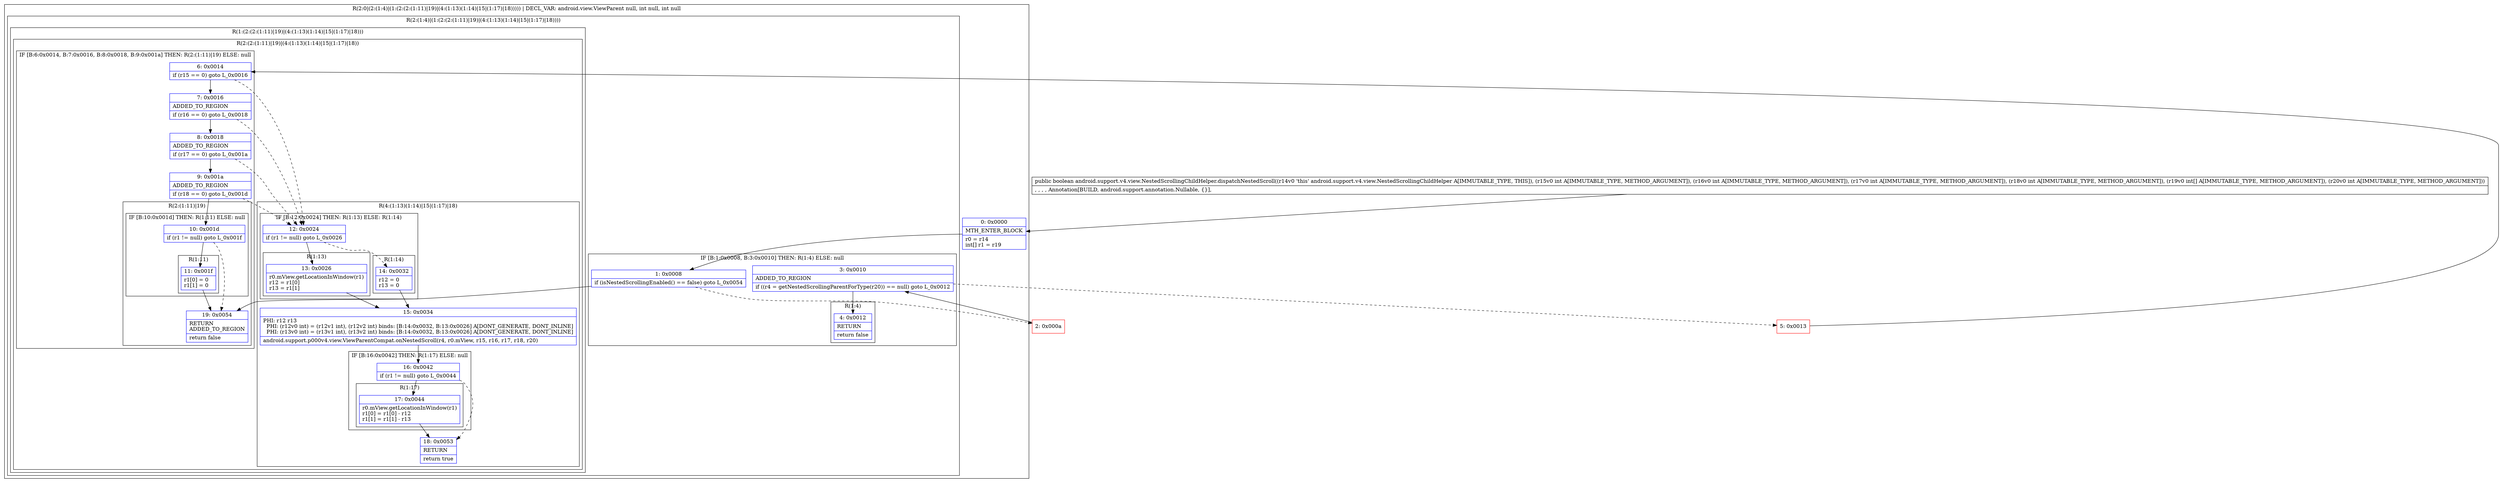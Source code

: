 digraph "CFG forandroid.support.v4.view.NestedScrollingChildHelper.dispatchNestedScroll(IIII[II)Z" {
subgraph cluster_Region_790441530 {
label = "R(2:0|(2:(1:4)|(1:(2:(2:(1:11)|19)|(4:(1:13)(1:14)|15|(1:17)|18))))) | DECL_VAR: android.view.ViewParent null, int null, int null\l";
node [shape=record,color=blue];
Node_0 [shape=record,label="{0\:\ 0x0000|MTH_ENTER_BLOCK\l|r0 = r14\lint[] r1 = r19\l}"];
subgraph cluster_Region_1801135475 {
label = "R(2:(1:4)|(1:(2:(2:(1:11)|19)|(4:(1:13)(1:14)|15|(1:17)|18))))";
node [shape=record,color=blue];
subgraph cluster_IfRegion_1743224501 {
label = "IF [B:1:0x0008, B:3:0x0010] THEN: R(1:4) ELSE: null";
node [shape=record,color=blue];
Node_1 [shape=record,label="{1\:\ 0x0008|if (isNestedScrollingEnabled() == false) goto L_0x0054\l}"];
Node_3 [shape=record,label="{3\:\ 0x0010|ADDED_TO_REGION\l|if ((r4 = getNestedScrollingParentForType(r20)) == null) goto L_0x0012\l}"];
subgraph cluster_Region_613029969 {
label = "R(1:4)";
node [shape=record,color=blue];
Node_4 [shape=record,label="{4\:\ 0x0012|RETURN\l|return false\l}"];
}
}
subgraph cluster_Region_952944223 {
label = "R(1:(2:(2:(1:11)|19)|(4:(1:13)(1:14)|15|(1:17)|18)))";
node [shape=record,color=blue];
subgraph cluster_Region_168696968 {
label = "R(2:(2:(1:11)|19)|(4:(1:13)(1:14)|15|(1:17)|18))";
node [shape=record,color=blue];
subgraph cluster_IfRegion_1447090602 {
label = "IF [B:6:0x0014, B:7:0x0016, B:8:0x0018, B:9:0x001a] THEN: R(2:(1:11)|19) ELSE: null";
node [shape=record,color=blue];
Node_6 [shape=record,label="{6\:\ 0x0014|if (r15 == 0) goto L_0x0016\l}"];
Node_7 [shape=record,label="{7\:\ 0x0016|ADDED_TO_REGION\l|if (r16 == 0) goto L_0x0018\l}"];
Node_8 [shape=record,label="{8\:\ 0x0018|ADDED_TO_REGION\l|if (r17 == 0) goto L_0x001a\l}"];
Node_9 [shape=record,label="{9\:\ 0x001a|ADDED_TO_REGION\l|if (r18 == 0) goto L_0x001d\l}"];
subgraph cluster_Region_586943395 {
label = "R(2:(1:11)|19)";
node [shape=record,color=blue];
subgraph cluster_IfRegion_1781114587 {
label = "IF [B:10:0x001d] THEN: R(1:11) ELSE: null";
node [shape=record,color=blue];
Node_10 [shape=record,label="{10\:\ 0x001d|if (r1 != null) goto L_0x001f\l}"];
subgraph cluster_Region_1980506130 {
label = "R(1:11)";
node [shape=record,color=blue];
Node_11 [shape=record,label="{11\:\ 0x001f|r1[0] = 0\lr1[1] = 0\l}"];
}
}
Node_19 [shape=record,label="{19\:\ 0x0054|RETURN\lADDED_TO_REGION\l|return false\l}"];
}
}
subgraph cluster_Region_2094849949 {
label = "R(4:(1:13)(1:14)|15|(1:17)|18)";
node [shape=record,color=blue];
subgraph cluster_IfRegion_757650361 {
label = "IF [B:12:0x0024] THEN: R(1:13) ELSE: R(1:14)";
node [shape=record,color=blue];
Node_12 [shape=record,label="{12\:\ 0x0024|if (r1 != null) goto L_0x0026\l}"];
subgraph cluster_Region_1795310808 {
label = "R(1:13)";
node [shape=record,color=blue];
Node_13 [shape=record,label="{13\:\ 0x0026|r0.mView.getLocationInWindow(r1)\lr12 = r1[0]\lr13 = r1[1]\l}"];
}
subgraph cluster_Region_822032638 {
label = "R(1:14)";
node [shape=record,color=blue];
Node_14 [shape=record,label="{14\:\ 0x0032|r12 = 0\lr13 = 0\l}"];
}
}
Node_15 [shape=record,label="{15\:\ 0x0034|PHI: r12 r13 \l  PHI: (r12v0 int) = (r12v1 int), (r12v2 int) binds: [B:14:0x0032, B:13:0x0026] A[DONT_GENERATE, DONT_INLINE]\l  PHI: (r13v0 int) = (r13v1 int), (r13v2 int) binds: [B:14:0x0032, B:13:0x0026] A[DONT_GENERATE, DONT_INLINE]\l|android.support.p000v4.view.ViewParentCompat.onNestedScroll(r4, r0.mView, r15, r16, r17, r18, r20)\l}"];
subgraph cluster_IfRegion_1278879773 {
label = "IF [B:16:0x0042] THEN: R(1:17) ELSE: null";
node [shape=record,color=blue];
Node_16 [shape=record,label="{16\:\ 0x0042|if (r1 != null) goto L_0x0044\l}"];
subgraph cluster_Region_1528929592 {
label = "R(1:17)";
node [shape=record,color=blue];
Node_17 [shape=record,label="{17\:\ 0x0044|r0.mView.getLocationInWindow(r1)\lr1[0] = r1[0] \- r12\lr1[1] = r1[1] \- r13\l}"];
}
}
Node_18 [shape=record,label="{18\:\ 0x0053|RETURN\l|return true\l}"];
}
}
}
}
}
Node_2 [shape=record,color=red,label="{2\:\ 0x000a}"];
Node_5 [shape=record,color=red,label="{5\:\ 0x0013}"];
MethodNode[shape=record,label="{public boolean android.support.v4.view.NestedScrollingChildHelper.dispatchNestedScroll((r14v0 'this' android.support.v4.view.NestedScrollingChildHelper A[IMMUTABLE_TYPE, THIS]), (r15v0 int A[IMMUTABLE_TYPE, METHOD_ARGUMENT]), (r16v0 int A[IMMUTABLE_TYPE, METHOD_ARGUMENT]), (r17v0 int A[IMMUTABLE_TYPE, METHOD_ARGUMENT]), (r18v0 int A[IMMUTABLE_TYPE, METHOD_ARGUMENT]), (r19v0 int[] A[IMMUTABLE_TYPE, METHOD_ARGUMENT]), (r20v0 int A[IMMUTABLE_TYPE, METHOD_ARGUMENT]))  | , , , , Annotation[BUILD, android.support.annotation.Nullable, \{\}], \l}"];
MethodNode -> Node_0;
Node_0 -> Node_1;
Node_1 -> Node_2[style=dashed];
Node_1 -> Node_19;
Node_3 -> Node_4;
Node_3 -> Node_5[style=dashed];
Node_6 -> Node_7;
Node_6 -> Node_12[style=dashed];
Node_7 -> Node_8;
Node_7 -> Node_12[style=dashed];
Node_8 -> Node_9;
Node_8 -> Node_12[style=dashed];
Node_9 -> Node_10;
Node_9 -> Node_12[style=dashed];
Node_10 -> Node_11;
Node_10 -> Node_19[style=dashed];
Node_11 -> Node_19;
Node_12 -> Node_13;
Node_12 -> Node_14[style=dashed];
Node_13 -> Node_15;
Node_14 -> Node_15;
Node_15 -> Node_16;
Node_16 -> Node_17;
Node_16 -> Node_18[style=dashed];
Node_17 -> Node_18;
Node_2 -> Node_3;
Node_5 -> Node_6;
}

